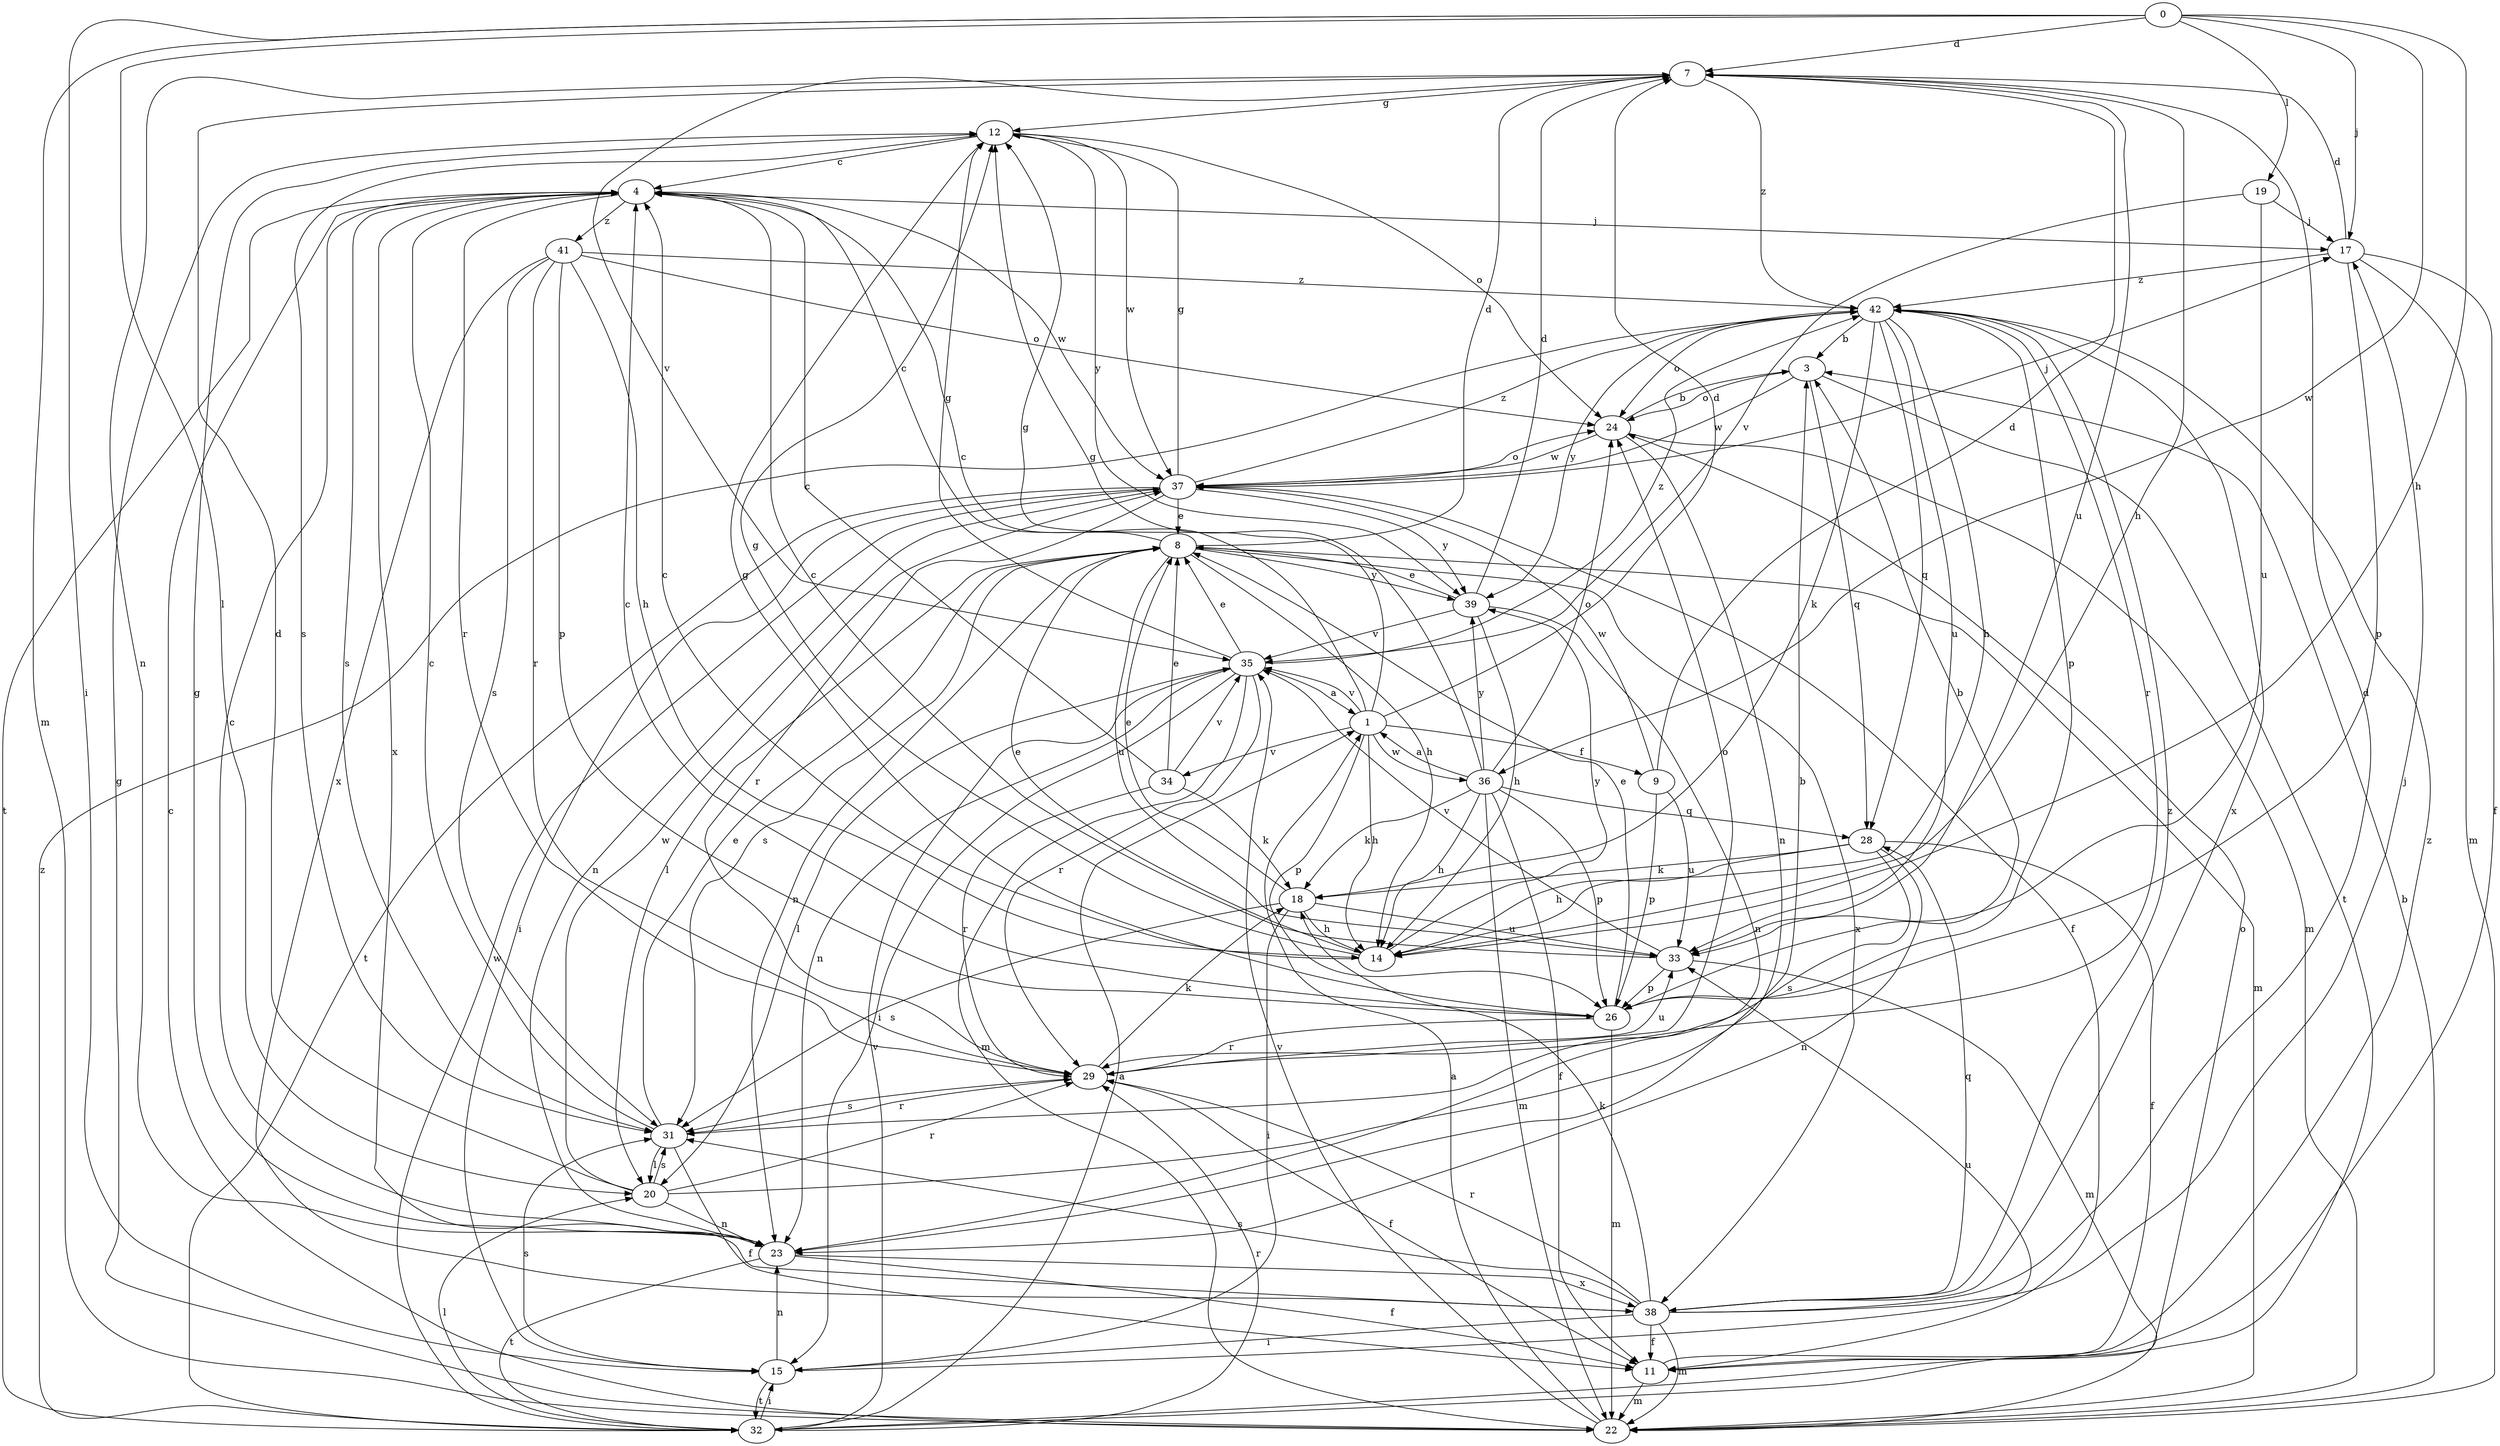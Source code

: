 strict digraph  {
0;
1;
3;
4;
7;
8;
9;
11;
12;
14;
15;
17;
18;
19;
20;
22;
23;
24;
26;
28;
29;
31;
32;
33;
34;
35;
36;
37;
38;
39;
41;
42;
0 -> 7  [label=d];
0 -> 14  [label=h];
0 -> 15  [label=i];
0 -> 17  [label=j];
0 -> 19  [label=l];
0 -> 20  [label=l];
0 -> 22  [label=m];
0 -> 36  [label=w];
1 -> 4  [label=c];
1 -> 7  [label=d];
1 -> 9  [label=f];
1 -> 12  [label=g];
1 -> 14  [label=h];
1 -> 26  [label=p];
1 -> 34  [label=v];
1 -> 35  [label=v];
1 -> 36  [label=w];
3 -> 24  [label=o];
3 -> 28  [label=q];
3 -> 32  [label=t];
3 -> 37  [label=w];
4 -> 17  [label=j];
4 -> 29  [label=r];
4 -> 31  [label=s];
4 -> 32  [label=t];
4 -> 37  [label=w];
4 -> 38  [label=x];
4 -> 41  [label=z];
7 -> 12  [label=g];
7 -> 14  [label=h];
7 -> 23  [label=n];
7 -> 33  [label=u];
7 -> 35  [label=v];
7 -> 42  [label=z];
8 -> 4  [label=c];
8 -> 7  [label=d];
8 -> 14  [label=h];
8 -> 20  [label=l];
8 -> 22  [label=m];
8 -> 23  [label=n];
8 -> 31  [label=s];
8 -> 33  [label=u];
8 -> 38  [label=x];
8 -> 39  [label=y];
9 -> 7  [label=d];
9 -> 26  [label=p];
9 -> 33  [label=u];
9 -> 37  [label=w];
11 -> 22  [label=m];
11 -> 42  [label=z];
12 -> 4  [label=c];
12 -> 24  [label=o];
12 -> 31  [label=s];
12 -> 37  [label=w];
12 -> 39  [label=y];
14 -> 4  [label=c];
14 -> 8  [label=e];
14 -> 12  [label=g];
14 -> 39  [label=y];
15 -> 23  [label=n];
15 -> 31  [label=s];
15 -> 32  [label=t];
15 -> 33  [label=u];
17 -> 7  [label=d];
17 -> 11  [label=f];
17 -> 22  [label=m];
17 -> 26  [label=p];
17 -> 42  [label=z];
18 -> 8  [label=e];
18 -> 14  [label=h];
18 -> 15  [label=i];
18 -> 31  [label=s];
18 -> 33  [label=u];
19 -> 17  [label=j];
19 -> 33  [label=u];
19 -> 35  [label=v];
20 -> 3  [label=b];
20 -> 7  [label=d];
20 -> 23  [label=n];
20 -> 29  [label=r];
20 -> 31  [label=s];
20 -> 37  [label=w];
22 -> 1  [label=a];
22 -> 3  [label=b];
22 -> 4  [label=c];
22 -> 12  [label=g];
22 -> 35  [label=v];
23 -> 4  [label=c];
23 -> 11  [label=f];
23 -> 12  [label=g];
23 -> 32  [label=t];
23 -> 38  [label=x];
24 -> 3  [label=b];
24 -> 22  [label=m];
24 -> 23  [label=n];
24 -> 37  [label=w];
26 -> 3  [label=b];
26 -> 4  [label=c];
26 -> 8  [label=e];
26 -> 12  [label=g];
26 -> 22  [label=m];
26 -> 29  [label=r];
28 -> 11  [label=f];
28 -> 14  [label=h];
28 -> 18  [label=k];
28 -> 23  [label=n];
28 -> 31  [label=s];
29 -> 11  [label=f];
29 -> 18  [label=k];
29 -> 24  [label=o];
29 -> 31  [label=s];
29 -> 33  [label=u];
31 -> 4  [label=c];
31 -> 8  [label=e];
31 -> 11  [label=f];
31 -> 20  [label=l];
31 -> 29  [label=r];
32 -> 1  [label=a];
32 -> 15  [label=i];
32 -> 20  [label=l];
32 -> 24  [label=o];
32 -> 29  [label=r];
32 -> 35  [label=v];
32 -> 37  [label=w];
32 -> 42  [label=z];
33 -> 4  [label=c];
33 -> 22  [label=m];
33 -> 26  [label=p];
33 -> 35  [label=v];
34 -> 4  [label=c];
34 -> 8  [label=e];
34 -> 18  [label=k];
34 -> 29  [label=r];
34 -> 35  [label=v];
35 -> 1  [label=a];
35 -> 8  [label=e];
35 -> 12  [label=g];
35 -> 15  [label=i];
35 -> 20  [label=l];
35 -> 22  [label=m];
35 -> 23  [label=n];
35 -> 29  [label=r];
35 -> 42  [label=z];
36 -> 1  [label=a];
36 -> 11  [label=f];
36 -> 12  [label=g];
36 -> 14  [label=h];
36 -> 18  [label=k];
36 -> 22  [label=m];
36 -> 24  [label=o];
36 -> 26  [label=p];
36 -> 28  [label=q];
36 -> 39  [label=y];
37 -> 8  [label=e];
37 -> 11  [label=f];
37 -> 12  [label=g];
37 -> 15  [label=i];
37 -> 17  [label=j];
37 -> 23  [label=n];
37 -> 24  [label=o];
37 -> 29  [label=r];
37 -> 32  [label=t];
37 -> 39  [label=y];
37 -> 42  [label=z];
38 -> 7  [label=d];
38 -> 11  [label=f];
38 -> 15  [label=i];
38 -> 17  [label=j];
38 -> 18  [label=k];
38 -> 22  [label=m];
38 -> 28  [label=q];
38 -> 29  [label=r];
38 -> 31  [label=s];
38 -> 42  [label=z];
39 -> 7  [label=d];
39 -> 8  [label=e];
39 -> 14  [label=h];
39 -> 23  [label=n];
39 -> 35  [label=v];
41 -> 14  [label=h];
41 -> 24  [label=o];
41 -> 26  [label=p];
41 -> 29  [label=r];
41 -> 31  [label=s];
41 -> 38  [label=x];
41 -> 42  [label=z];
42 -> 3  [label=b];
42 -> 14  [label=h];
42 -> 18  [label=k];
42 -> 24  [label=o];
42 -> 26  [label=p];
42 -> 28  [label=q];
42 -> 29  [label=r];
42 -> 33  [label=u];
42 -> 38  [label=x];
42 -> 39  [label=y];
}
